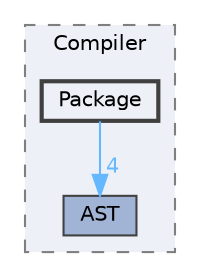digraph "/Users/fola/Documents/ArkScript/Ark/include/Ark/Compiler/Package"
{
 // INTERACTIVE_SVG=YES
 // LATEX_PDF_SIZE
  bgcolor="transparent";
  edge [fontname=Helvetica,fontsize=10,labelfontname=Helvetica,labelfontsize=10];
  node [fontname=Helvetica,fontsize=10,shape=box,height=0.2,width=0.4];
  compound=true
  subgraph clusterdir_e4f19535f57335fb80a0267cec25bf70 {
    graph [ bgcolor="#edf0f7", pencolor="grey50", label="Compiler", fontname=Helvetica,fontsize=10 style="filled,dashed", URL="dir_e4f19535f57335fb80a0267cec25bf70.html",tooltip=""]
  dir_100d7a05404dd55ce1a106aad5a3b28c [label="AST", fillcolor="#a2b4d6", color="grey25", style="filled", URL="dir_100d7a05404dd55ce1a106aad5a3b28c.html",tooltip=""];
  dir_544073e927e87469916ed179e00b9be3 [label="Package", fillcolor="#edf0f7", color="grey25", style="filled,bold", URL="dir_544073e927e87469916ed179e00b9be3.html",tooltip=""];
  }
  dir_544073e927e87469916ed179e00b9be3->dir_100d7a05404dd55ce1a106aad5a3b28c [headlabel="4", labeldistance=1.5 headhref="dir_000033_000003.html" href="dir_000033_000003.html" color="steelblue1" fontcolor="steelblue1"];
}
